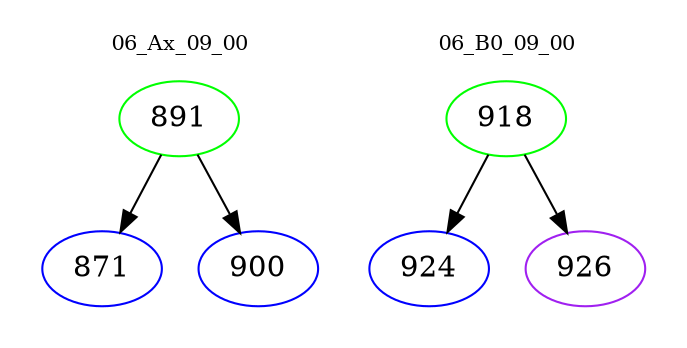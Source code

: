 digraph{
subgraph cluster_0 {
color = white
label = "06_Ax_09_00";
fontsize=10;
T0_891 [label="891", color="green"]
T0_891 -> T0_871 [color="black"]
T0_871 [label="871", color="blue"]
T0_891 -> T0_900 [color="black"]
T0_900 [label="900", color="blue"]
}
subgraph cluster_1 {
color = white
label = "06_B0_09_00";
fontsize=10;
T1_918 [label="918", color="green"]
T1_918 -> T1_924 [color="black"]
T1_924 [label="924", color="blue"]
T1_918 -> T1_926 [color="black"]
T1_926 [label="926", color="purple"]
}
}

